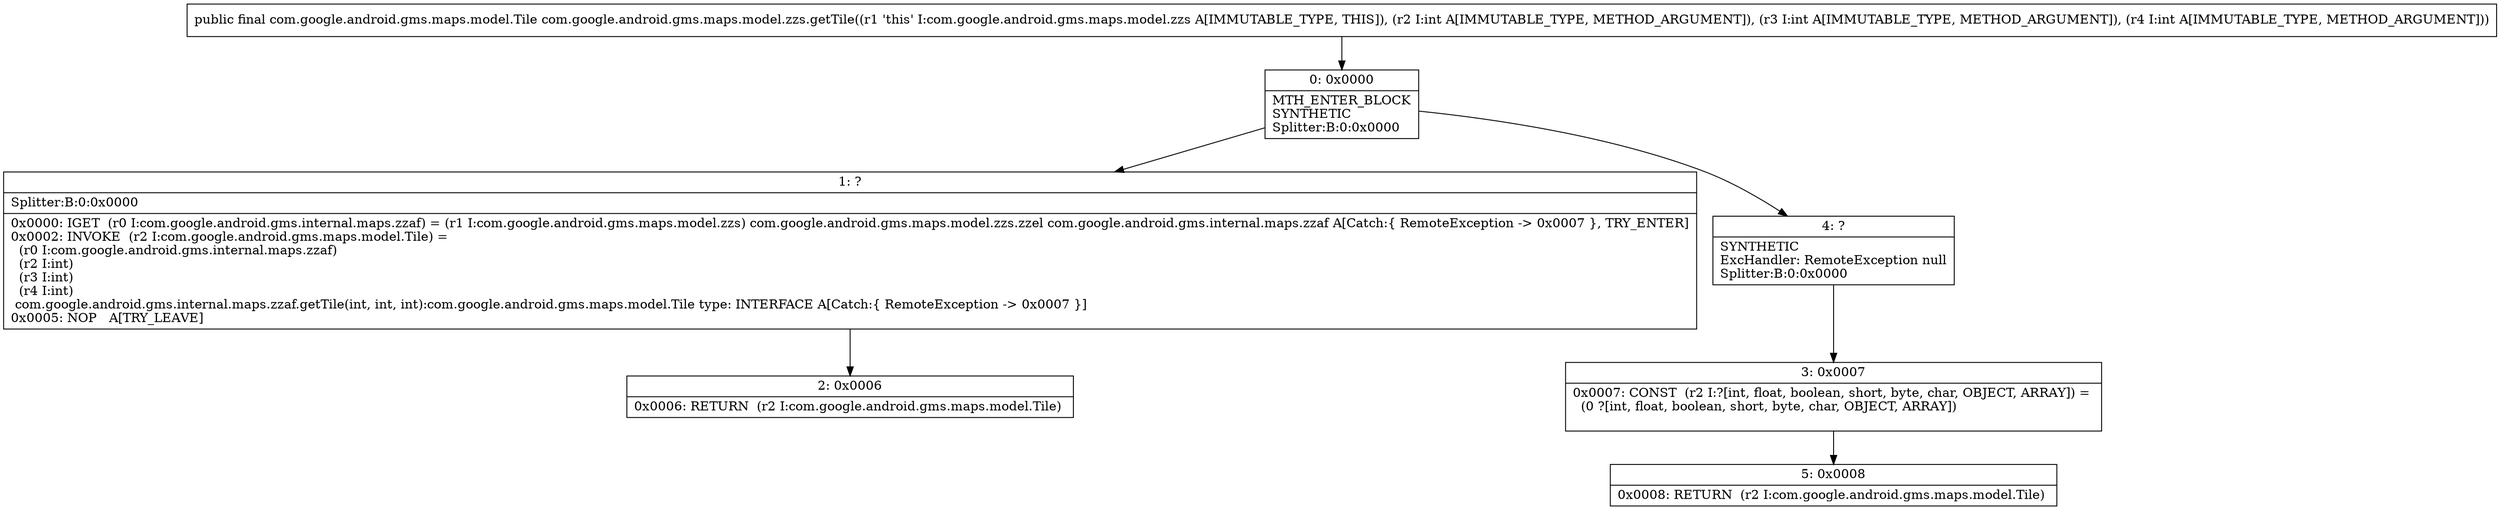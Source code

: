 digraph "CFG forcom.google.android.gms.maps.model.zzs.getTile(III)Lcom\/google\/android\/gms\/maps\/model\/Tile;" {
Node_0 [shape=record,label="{0\:\ 0x0000|MTH_ENTER_BLOCK\lSYNTHETIC\lSplitter:B:0:0x0000\l}"];
Node_1 [shape=record,label="{1\:\ ?|Splitter:B:0:0x0000\l|0x0000: IGET  (r0 I:com.google.android.gms.internal.maps.zzaf) = (r1 I:com.google.android.gms.maps.model.zzs) com.google.android.gms.maps.model.zzs.zzel com.google.android.gms.internal.maps.zzaf A[Catch:\{ RemoteException \-\> 0x0007 \}, TRY_ENTER]\l0x0002: INVOKE  (r2 I:com.google.android.gms.maps.model.Tile) = \l  (r0 I:com.google.android.gms.internal.maps.zzaf)\l  (r2 I:int)\l  (r3 I:int)\l  (r4 I:int)\l com.google.android.gms.internal.maps.zzaf.getTile(int, int, int):com.google.android.gms.maps.model.Tile type: INTERFACE A[Catch:\{ RemoteException \-\> 0x0007 \}]\l0x0005: NOP   A[TRY_LEAVE]\l}"];
Node_2 [shape=record,label="{2\:\ 0x0006|0x0006: RETURN  (r2 I:com.google.android.gms.maps.model.Tile) \l}"];
Node_3 [shape=record,label="{3\:\ 0x0007|0x0007: CONST  (r2 I:?[int, float, boolean, short, byte, char, OBJECT, ARRAY]) = \l  (0 ?[int, float, boolean, short, byte, char, OBJECT, ARRAY])\l \l}"];
Node_4 [shape=record,label="{4\:\ ?|SYNTHETIC\lExcHandler: RemoteException null\lSplitter:B:0:0x0000\l}"];
Node_5 [shape=record,label="{5\:\ 0x0008|0x0008: RETURN  (r2 I:com.google.android.gms.maps.model.Tile) \l}"];
MethodNode[shape=record,label="{public final com.google.android.gms.maps.model.Tile com.google.android.gms.maps.model.zzs.getTile((r1 'this' I:com.google.android.gms.maps.model.zzs A[IMMUTABLE_TYPE, THIS]), (r2 I:int A[IMMUTABLE_TYPE, METHOD_ARGUMENT]), (r3 I:int A[IMMUTABLE_TYPE, METHOD_ARGUMENT]), (r4 I:int A[IMMUTABLE_TYPE, METHOD_ARGUMENT])) }"];
MethodNode -> Node_0;
Node_0 -> Node_1;
Node_0 -> Node_4;
Node_1 -> Node_2;
Node_3 -> Node_5;
Node_4 -> Node_3;
}

